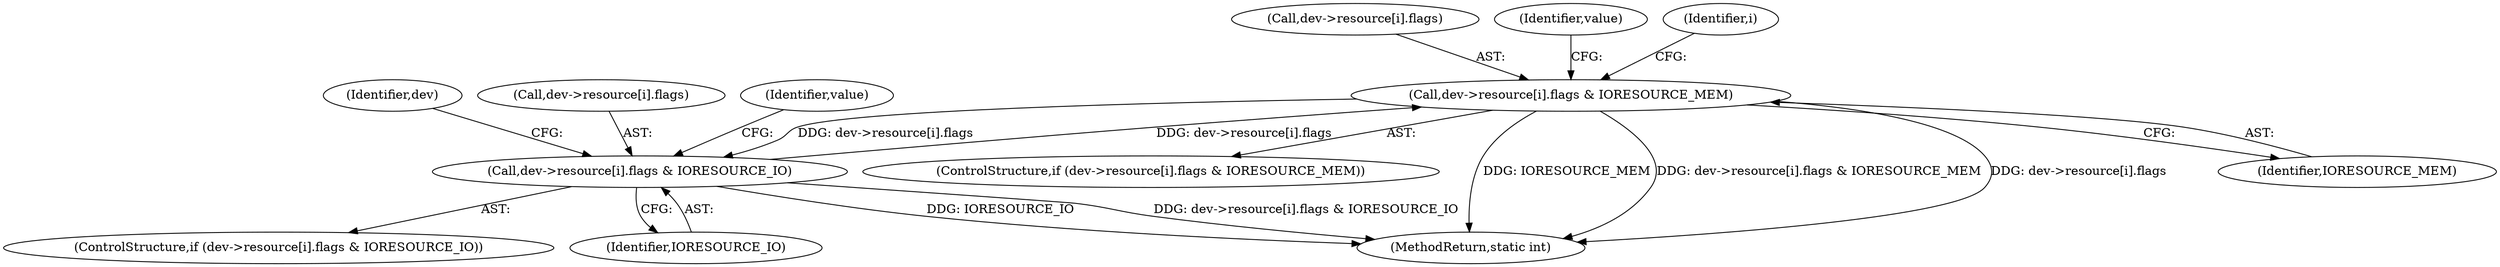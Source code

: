 digraph "1_linux_af6fc858a35b90e89ea7a7ee58e66628c55c776b@pointer" {
"1000146" [label="(Call,dev->resource[i].flags & IORESOURCE_MEM)"];
"1000132" [label="(Call,dev->resource[i].flags & IORESOURCE_IO)"];
"1000146" [label="(Call,dev->resource[i].flags & IORESOURCE_MEM)"];
"1000147" [label="(Call,dev->resource[i].flags)"];
"1000157" [label="(Identifier,value)"];
"1000145" [label="(ControlStructure,if (dev->resource[i].flags & IORESOURCE_MEM))"];
"1000131" [label="(ControlStructure,if (dev->resource[i].flags & IORESOURCE_IO))"];
"1000150" [label="(Identifier,dev)"];
"1000129" [label="(Identifier,i)"];
"1000133" [label="(Call,dev->resource[i].flags)"];
"1000146" [label="(Call,dev->resource[i].flags & IORESOURCE_MEM)"];
"1000140" [label="(Identifier,IORESOURCE_IO)"];
"1000143" [label="(Identifier,value)"];
"1000161" [label="(MethodReturn,static int)"];
"1000154" [label="(Identifier,IORESOURCE_MEM)"];
"1000132" [label="(Call,dev->resource[i].flags & IORESOURCE_IO)"];
"1000146" -> "1000145"  [label="AST: "];
"1000146" -> "1000154"  [label="CFG: "];
"1000147" -> "1000146"  [label="AST: "];
"1000154" -> "1000146"  [label="AST: "];
"1000157" -> "1000146"  [label="CFG: "];
"1000129" -> "1000146"  [label="CFG: "];
"1000146" -> "1000161"  [label="DDG: IORESOURCE_MEM"];
"1000146" -> "1000161"  [label="DDG: dev->resource[i].flags & IORESOURCE_MEM"];
"1000146" -> "1000161"  [label="DDG: dev->resource[i].flags"];
"1000146" -> "1000132"  [label="DDG: dev->resource[i].flags"];
"1000132" -> "1000146"  [label="DDG: dev->resource[i].flags"];
"1000132" -> "1000131"  [label="AST: "];
"1000132" -> "1000140"  [label="CFG: "];
"1000133" -> "1000132"  [label="AST: "];
"1000140" -> "1000132"  [label="AST: "];
"1000143" -> "1000132"  [label="CFG: "];
"1000150" -> "1000132"  [label="CFG: "];
"1000132" -> "1000161"  [label="DDG: IORESOURCE_IO"];
"1000132" -> "1000161"  [label="DDG: dev->resource[i].flags & IORESOURCE_IO"];
}
